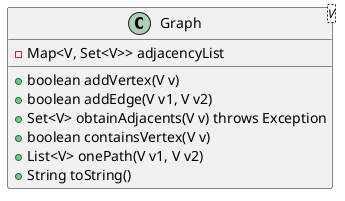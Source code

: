 @startuml

    class Graph<V> {
        - Map<V, Set<V>> adjacencyList
        + boolean addVertex(V v)
        + boolean addEdge(V v1, V v2)
        + Set<V> obtainAdjacents(V v) throws Exception
        + boolean containsVertex(V v)
        + List<V> onePath(V v1, V v2)
        + String toString()
    }


@enduml
